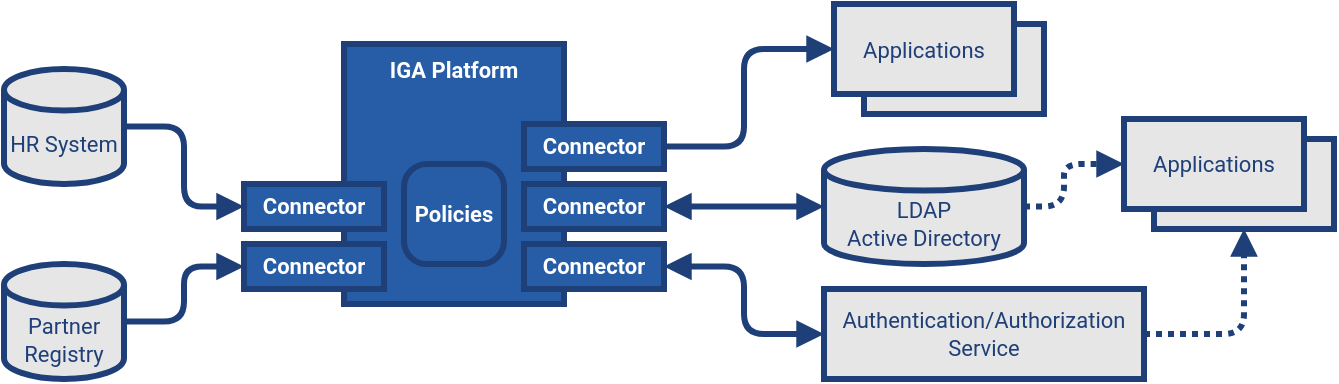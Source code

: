 <mxfile version="14.9.6" type="device"><diagram id="LAI3oV1pym8gafn0couf" name="Page-1"><mxGraphModel dx="760" dy="588" grid="1" gridSize="10" guides="1" tooltips="1" connect="1" arrows="1" fold="1" page="1" pageScale="1" pageWidth="850" pageHeight="1100" math="0" shadow="0"><root><mxCell id="0"/><mxCell id="1" parent="0"/><mxCell id="tHHtjAJFI6P35O2heV7B-1" value="IGA Platform" style="rounded=0;whiteSpace=wrap;html=1;strokeWidth=3;perimeterSpacing=0;glass=0;strokeColor=#1E3F78;fillColor=#265DA6;fontFamily=Roboto;fontSource=https%3A%2F%2Ffonts.googleapis.com%2Fcss%3Ffamily%3DRoboto;fontColor=#FFFFFF;fontSize=11;fontStyle=1;spacing=2;align=center;verticalAlign=top;" parent="1" vertex="1"><mxGeometry x="200" y="70" width="110" height="130" as="geometry"/></mxCell><mxCell id="tHHtjAJFI6P35O2heV7B-2" value="Connector" style="rounded=0;whiteSpace=wrap;html=1;strokeWidth=3;perimeterSpacing=0;glass=0;strokeColor=#1E3F78;fillColor=#265DA6;fontFamily=Roboto;fontSource=https%3A%2F%2Ffonts.googleapis.com%2Fcss%3Ffamily%3DRoboto;fontColor=#FFFFFF;fontSize=11;fontStyle=1;spacing=2;" parent="1" vertex="1"><mxGeometry x="290" y="110" width="70" height="22.5" as="geometry"/></mxCell><mxCell id="tHHtjAJFI6P35O2heV7B-3" value="Connector" style="rounded=0;whiteSpace=wrap;html=1;strokeWidth=3;perimeterSpacing=0;glass=0;strokeColor=#1E3F78;fillColor=#265DA6;fontFamily=Roboto;fontSource=https%3A%2F%2Ffonts.googleapis.com%2Fcss%3Ffamily%3DRoboto;fontColor=#FFFFFF;fontSize=11;fontStyle=1;spacing=2;" parent="1" vertex="1"><mxGeometry x="290" y="140" width="70" height="22.5" as="geometry"/></mxCell><mxCell id="tHHtjAJFI6P35O2heV7B-4" value="Connector" style="rounded=0;whiteSpace=wrap;html=1;strokeWidth=3;perimeterSpacing=0;glass=0;strokeColor=#1E3F78;fillColor=#265DA6;fontFamily=Roboto;fontSource=https%3A%2F%2Ffonts.googleapis.com%2Fcss%3Ffamily%3DRoboto;fontColor=#FFFFFF;fontSize=11;fontStyle=1;spacing=2;" parent="1" vertex="1"><mxGeometry x="290" y="170" width="70" height="22.5" as="geometry"/></mxCell><mxCell id="tHHtjAJFI6P35O2heV7B-5" value="Connector" style="rounded=0;whiteSpace=wrap;html=1;strokeWidth=3;perimeterSpacing=0;glass=0;strokeColor=#1E3F78;fillColor=#265DA6;fontFamily=Roboto;fontSource=https%3A%2F%2Ffonts.googleapis.com%2Fcss%3Ffamily%3DRoboto;fontColor=#FFFFFF;fontSize=11;fontStyle=1;spacing=2;" parent="1" vertex="1"><mxGeometry x="150" y="170" width="70" height="22.5" as="geometry"/></mxCell><mxCell id="tHHtjAJFI6P35O2heV7B-6" value="Connector" style="rounded=0;whiteSpace=wrap;html=1;strokeWidth=3;perimeterSpacing=0;glass=0;strokeColor=#1E3F78;fillColor=#265DA6;fontFamily=Roboto;fontSource=https%3A%2F%2Ffonts.googleapis.com%2Fcss%3Ffamily%3DRoboto;fontColor=#FFFFFF;fontSize=11;fontStyle=1;spacing=2;" parent="1" vertex="1"><mxGeometry x="150" y="140" width="70" height="22.5" as="geometry"/></mxCell><mxCell id="tHHtjAJFI6P35O2heV7B-7" value="HR System" style="shape=cylinder3;whiteSpace=wrap;html=1;boundedLbl=1;backgroundOutline=1;size=10.4;rounded=0;glass=0;fontFamily=Roboto;fontSource=https%3A%2F%2Ffonts.googleapis.com%2Fcss2%3Ffamily%3DRoboto%3Aital%2Cwght%401%2C300%26display%3Dswapp;fontSize=11;fontColor=#1E3F78;strokeColor=#1E3F78;strokeWidth=3;fillColor=#E6E6E6;align=center;sketch=0;shadow=0;" parent="1" vertex="1"><mxGeometry x="30" y="82.5" width="60" height="57.5" as="geometry"/></mxCell><mxCell id="tHHtjAJFI6P35O2heV7B-11" value="" style="edgeStyle=elbowEdgeStyle;elbow=horizontal;endArrow=block;html=1;fontFamily=Roboto;fontSource=https%3A%2F%2Ffonts.googleapis.com%2Fcss2%3Ffamily%3DRoboto%3Aital%2Cwght%401%2C300%26display%3Dswapp;fontSize=9;fontColor=#FFFFFF;strokeColor=#1E3F78;strokeWidth=3;endFill=1;exitX=1;exitY=0.5;exitDx=0;exitDy=0;exitPerimeter=0;entryX=0;entryY=0.5;entryDx=0;entryDy=0;" parent="1" source="tHHtjAJFI6P35O2heV7B-7" target="tHHtjAJFI6P35O2heV7B-6" edge="1"><mxGeometry width="50" height="50" relative="1" as="geometry"><mxPoint x="310" y="230" as="sourcePoint"/><mxPoint x="360" y="180" as="targetPoint"/><Array as="points"/></mxGeometry></mxCell><mxCell id="tHHtjAJFI6P35O2heV7B-12" value="Partner&lt;br&gt;Registry" style="shape=cylinder3;whiteSpace=wrap;html=1;boundedLbl=1;backgroundOutline=1;size=10.4;rounded=0;glass=0;fontFamily=Roboto;fontSource=https%3A%2F%2Ffonts.googleapis.com%2Fcss2%3Ffamily%3DRoboto%3Aital%2Cwght%401%2C300%26display%3Dswapp;fontSize=11;fontColor=#1E3F78;strokeColor=#1E3F78;strokeWidth=3;fillColor=#E6E6E6;align=center;sketch=0;shadow=0;" parent="1" vertex="1"><mxGeometry x="30" y="180" width="60" height="57.5" as="geometry"/></mxCell><mxCell id="tHHtjAJFI6P35O2heV7B-13" value="" style="edgeStyle=elbowEdgeStyle;elbow=horizontal;endArrow=block;html=1;fontFamily=Roboto;fontSource=https%3A%2F%2Ffonts.googleapis.com%2Fcss2%3Ffamily%3DRoboto%3Aital%2Cwght%401%2C300%26display%3Dswapp;fontSize=9;fontColor=#FFFFFF;strokeColor=#1E3F78;strokeWidth=3;endFill=1;exitX=1;exitY=0.5;exitDx=0;exitDy=0;exitPerimeter=0;entryX=0;entryY=0.5;entryDx=0;entryDy=0;" parent="1" source="tHHtjAJFI6P35O2heV7B-12" target="tHHtjAJFI6P35O2heV7B-5" edge="1"><mxGeometry width="50" height="50" relative="1" as="geometry"><mxPoint x="100" y="121.25" as="sourcePoint"/><mxPoint x="140" y="161.25" as="targetPoint"/><Array as="points"/></mxGeometry></mxCell><mxCell id="tHHtjAJFI6P35O2heV7B-15" value="" style="edgeStyle=elbowEdgeStyle;elbow=horizontal;endArrow=block;html=1;fontFamily=Roboto;fontSource=https%3A%2F%2Ffonts.googleapis.com%2Fcss2%3Ffamily%3DRoboto%3Aital%2Cwght%401%2C300%26display%3Dswapp;fontSize=9;fontColor=#FFFFFF;strokeColor=#1E3F78;strokeWidth=3;endFill=1;entryX=0;entryY=0.5;entryDx=0;entryDy=0;exitX=1;exitY=0.5;exitDx=0;exitDy=0;startArrow=block;startFill=1;" parent="1" source="tHHtjAJFI6P35O2heV7B-4" target="tHHtjAJFI6P35O2heV7B-20" edge="1"><mxGeometry width="50" height="50" relative="1" as="geometry"><mxPoint x="290" y="230" as="sourcePoint"/><mxPoint x="340" y="180" as="targetPoint"/><Array as="points"><mxPoint x="400" y="200"/></Array></mxGeometry></mxCell><mxCell id="tHHtjAJFI6P35O2heV7B-16" value="LDAP&lt;br&gt;Active Directory" style="shape=cylinder3;whiteSpace=wrap;html=1;boundedLbl=1;backgroundOutline=1;size=10.4;rounded=0;glass=0;fontFamily=Roboto;fontSource=https%3A%2F%2Ffonts.googleapis.com%2Fcss2%3Ffamily%3DRoboto%3Aital%2Cwght%401%2C300%26display%3Dswapp;fontSize=11;fontColor=#1E3F78;strokeColor=#1E3F78;strokeWidth=3;fillColor=#E6E6E6;align=center;sketch=0;shadow=0;" parent="1" vertex="1"><mxGeometry x="440" y="122.5" width="100" height="57.5" as="geometry"/></mxCell><mxCell id="tHHtjAJFI6P35O2heV7B-18" value="" style="endArrow=block;html=1;strokeWidth=3;strokeColor=#1E3F78;endFill=1;entryX=0;entryY=0.5;entryDx=0;entryDy=0;entryPerimeter=0;exitX=1;exitY=0.5;exitDx=0;exitDy=0;startArrow=block;startFill=1;" parent="1" source="tHHtjAJFI6P35O2heV7B-3" target="tHHtjAJFI6P35O2heV7B-16" edge="1"><mxGeometry width="50" height="50" relative="1" as="geometry"><mxPoint x="260" y="200" as="sourcePoint"/><mxPoint x="310" y="150" as="targetPoint"/></mxGeometry></mxCell><mxCell id="tHHtjAJFI6P35O2heV7B-19" value="Policies" style="rounded=1;whiteSpace=wrap;html=1;strokeWidth=3;arcSize=23;strokeColor=#1E3F78;fillColor=#265DA6;fontFamily=Roboto;fontSource=https%3A%2F%2Ffonts.googleapis.com%2Fcss%3Ffamily%3DRoboto;fontColor=#FFFFFF;fontSize=11;fontStyle=1;spacing=2;verticalAlign=middle;" parent="1" vertex="1"><mxGeometry x="230" y="130" width="50" height="50" as="geometry"/></mxCell><mxCell id="tHHtjAJFI6P35O2heV7B-20" value="&lt;font style=&quot;font-weight: normal&quot; color=&quot;#1e3f78&quot;&gt;Authentication/Authorization&lt;br&gt;Service&lt;/font&gt;" style="rounded=0;whiteSpace=wrap;html=1;strokeWidth=3;perimeterSpacing=0;glass=0;strokeColor=#1E3F78;fontFamily=Roboto;fontSource=https%3A%2F%2Ffonts.googleapis.com%2Fcss%3Ffamily%3DRoboto;fontColor=#FFFFFF;fontSize=11;fontStyle=1;spacing=2;verticalAlign=middle;fillColor=#E6E6E6;" parent="1" vertex="1"><mxGeometry x="440" y="192.5" width="160" height="45" as="geometry"/></mxCell><mxCell id="8LKyPVBaV_Ux6skNlbbd-1" value="&lt;font style=&quot;font-weight: normal&quot; color=&quot;#1e3f78&quot;&gt;Applications&lt;/font&gt;" style="rounded=0;whiteSpace=wrap;html=1;strokeWidth=3;perimeterSpacing=0;glass=0;strokeColor=#1E3F78;fontFamily=Roboto;fontSource=https%3A%2F%2Ffonts.googleapis.com%2Fcss%3Ffamily%3DRoboto;fontColor=#FFFFFF;fontSize=11;fontStyle=1;spacing=2;verticalAlign=middle;fillColor=#E6E6E6;" vertex="1" parent="1"><mxGeometry x="460" y="60" width="90" height="45" as="geometry"/></mxCell><mxCell id="8LKyPVBaV_Ux6skNlbbd-5" value="&lt;font style=&quot;font-weight: normal&quot; color=&quot;#1e3f78&quot;&gt;Applications&lt;/font&gt;" style="rounded=0;whiteSpace=wrap;html=1;strokeWidth=3;perimeterSpacing=0;glass=0;strokeColor=#1E3F78;fontFamily=Roboto;fontSource=https%3A%2F%2Ffonts.googleapis.com%2Fcss%3Ffamily%3DRoboto;fontColor=#FFFFFF;fontSize=11;fontStyle=1;spacing=2;verticalAlign=middle;fillColor=#E6E6E6;" vertex="1" parent="1"><mxGeometry x="445" y="50" width="90" height="45" as="geometry"/></mxCell><mxCell id="8LKyPVBaV_Ux6skNlbbd-6" value="" style="edgeStyle=elbowEdgeStyle;elbow=horizontal;endArrow=block;html=1;fontFamily=Roboto;fontSource=https%3A%2F%2Ffonts.googleapis.com%2Fcss2%3Ffamily%3DRoboto%3Aital%2Cwght%401%2C300%26display%3Dswapp;fontSize=9;fontColor=#FFFFFF;strokeColor=#1E3F78;strokeWidth=3;endFill=1;exitX=1;exitY=0.5;exitDx=0;exitDy=0;entryX=0;entryY=0.5;entryDx=0;entryDy=0;" edge="1" parent="1" source="tHHtjAJFI6P35O2heV7B-2" target="8LKyPVBaV_Ux6skNlbbd-5"><mxGeometry width="50" height="50" relative="1" as="geometry"><mxPoint x="360" y="290" as="sourcePoint"/><mxPoint x="410" y="240" as="targetPoint"/><Array as="points"><mxPoint x="400" y="90"/></Array></mxGeometry></mxCell><mxCell id="8LKyPVBaV_Ux6skNlbbd-7" value="&lt;font style=&quot;font-weight: normal&quot; color=&quot;#1e3f78&quot;&gt;Applications&lt;/font&gt;" style="rounded=0;whiteSpace=wrap;html=1;strokeWidth=3;perimeterSpacing=0;glass=0;strokeColor=#1E3F78;fontFamily=Roboto;fontSource=https%3A%2F%2Ffonts.googleapis.com%2Fcss%3Ffamily%3DRoboto;fontColor=#FFFFFF;fontSize=11;fontStyle=1;spacing=2;verticalAlign=middle;fillColor=#E6E6E6;" vertex="1" parent="1"><mxGeometry x="605" y="117.5" width="90" height="45" as="geometry"/></mxCell><mxCell id="8LKyPVBaV_Ux6skNlbbd-8" value="&lt;font style=&quot;font-weight: normal&quot; color=&quot;#1e3f78&quot;&gt;Applications&lt;/font&gt;" style="rounded=0;whiteSpace=wrap;html=1;strokeWidth=3;perimeterSpacing=0;glass=0;strokeColor=#1E3F78;fontFamily=Roboto;fontSource=https%3A%2F%2Ffonts.googleapis.com%2Fcss%3Ffamily%3DRoboto;fontColor=#FFFFFF;fontSize=11;fontStyle=1;spacing=2;verticalAlign=middle;fillColor=#E6E6E6;" vertex="1" parent="1"><mxGeometry x="590" y="107.5" width="90" height="45" as="geometry"/></mxCell><mxCell id="8LKyPVBaV_Ux6skNlbbd-9" value="" style="edgeStyle=elbowEdgeStyle;elbow=horizontal;endArrow=block;html=1;fontFamily=Roboto;fontSource=https%3A%2F%2Ffonts.googleapis.com%2Fcss2%3Ffamily%3DRoboto%3Aital%2Cwght%401%2C300%26display%3Dswapp;fontSize=9;fontColor=#FFFFFF;strokeColor=#1E3F78;strokeWidth=3;dashed=1;dashPattern=1 1;endFill=1;entryX=0;entryY=0.5;entryDx=0;entryDy=0;exitX=1;exitY=0.5;exitDx=0;exitDy=0;exitPerimeter=0;" edge="1" parent="1" source="tHHtjAJFI6P35O2heV7B-16" target="8LKyPVBaV_Ux6skNlbbd-8"><mxGeometry width="50" height="50" relative="1" as="geometry"><mxPoint x="360" y="290" as="sourcePoint"/><mxPoint x="410" y="240" as="targetPoint"/><Array as="points"><mxPoint x="560" y="151"/></Array></mxGeometry></mxCell><mxCell id="8LKyPVBaV_Ux6skNlbbd-10" value="" style="edgeStyle=elbowEdgeStyle;elbow=horizontal;endArrow=block;html=1;fontFamily=Roboto;fontSource=https%3A%2F%2Ffonts.googleapis.com%2Fcss2%3Ffamily%3DRoboto%3Aital%2Cwght%401%2C300%26display%3Dswapp;fontSize=9;fontColor=#FFFFFF;strokeColor=#1E3F78;strokeWidth=3;dashed=1;dashPattern=1 1;endFill=1;entryX=0.5;entryY=1;entryDx=0;entryDy=0;exitX=1;exitY=0.5;exitDx=0;exitDy=0;" edge="1" parent="1" source="tHHtjAJFI6P35O2heV7B-20" target="8LKyPVBaV_Ux6skNlbbd-7"><mxGeometry width="50" height="50" relative="1" as="geometry"><mxPoint x="550" y="161.25" as="sourcePoint"/><mxPoint x="600" y="147.5" as="targetPoint"/><Array as="points"><mxPoint x="650" y="190"/></Array></mxGeometry></mxCell></root></mxGraphModel></diagram></mxfile>